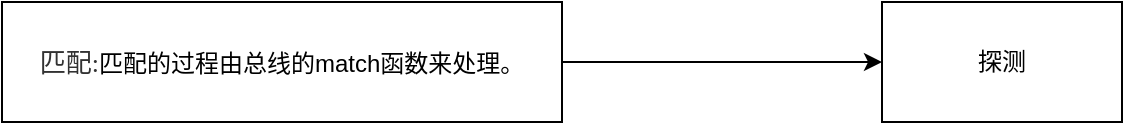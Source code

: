 <mxfile version="21.0.4" type="github">
  <diagram name="第 1 页" id="I7_g3LeqXQ0UKuqK68zt">
    <mxGraphModel dx="1254" dy="843" grid="1" gridSize="10" guides="1" tooltips="1" connect="1" arrows="1" fold="1" page="1" pageScale="1" pageWidth="827" pageHeight="1169" math="0" shadow="0">
      <root>
        <mxCell id="0" />
        <mxCell id="1" parent="0" />
        <mxCell id="6z4oDDfcYiGGiUgPv1yu-4" value="" style="edgeStyle=orthogonalEdgeStyle;rounded=0;orthogonalLoop=1;jettySize=auto;html=1;" edge="1" parent="1" source="6z4oDDfcYiGGiUgPv1yu-2" target="6z4oDDfcYiGGiUgPv1yu-3">
          <mxGeometry relative="1" as="geometry" />
        </mxCell>
        <mxCell id="6z4oDDfcYiGGiUgPv1yu-2" value="&lt;font style=&quot;color: rgb(50, 50, 50); font-family: 微软雅黑; font-size: 13px;&quot; color=&quot;#323232&quot;&gt;匹配:&lt;/font&gt;匹配的过程由总线的match函数来处理。" style="rounded=0;whiteSpace=wrap;html=1;" vertex="1" parent="1">
          <mxGeometry x="70" y="150" width="280" height="60" as="geometry" />
        </mxCell>
        <mxCell id="6z4oDDfcYiGGiUgPv1yu-3" value="探测" style="whiteSpace=wrap;html=1;rounded=0;" vertex="1" parent="1">
          <mxGeometry x="510" y="150" width="120" height="60" as="geometry" />
        </mxCell>
      </root>
    </mxGraphModel>
  </diagram>
</mxfile>
